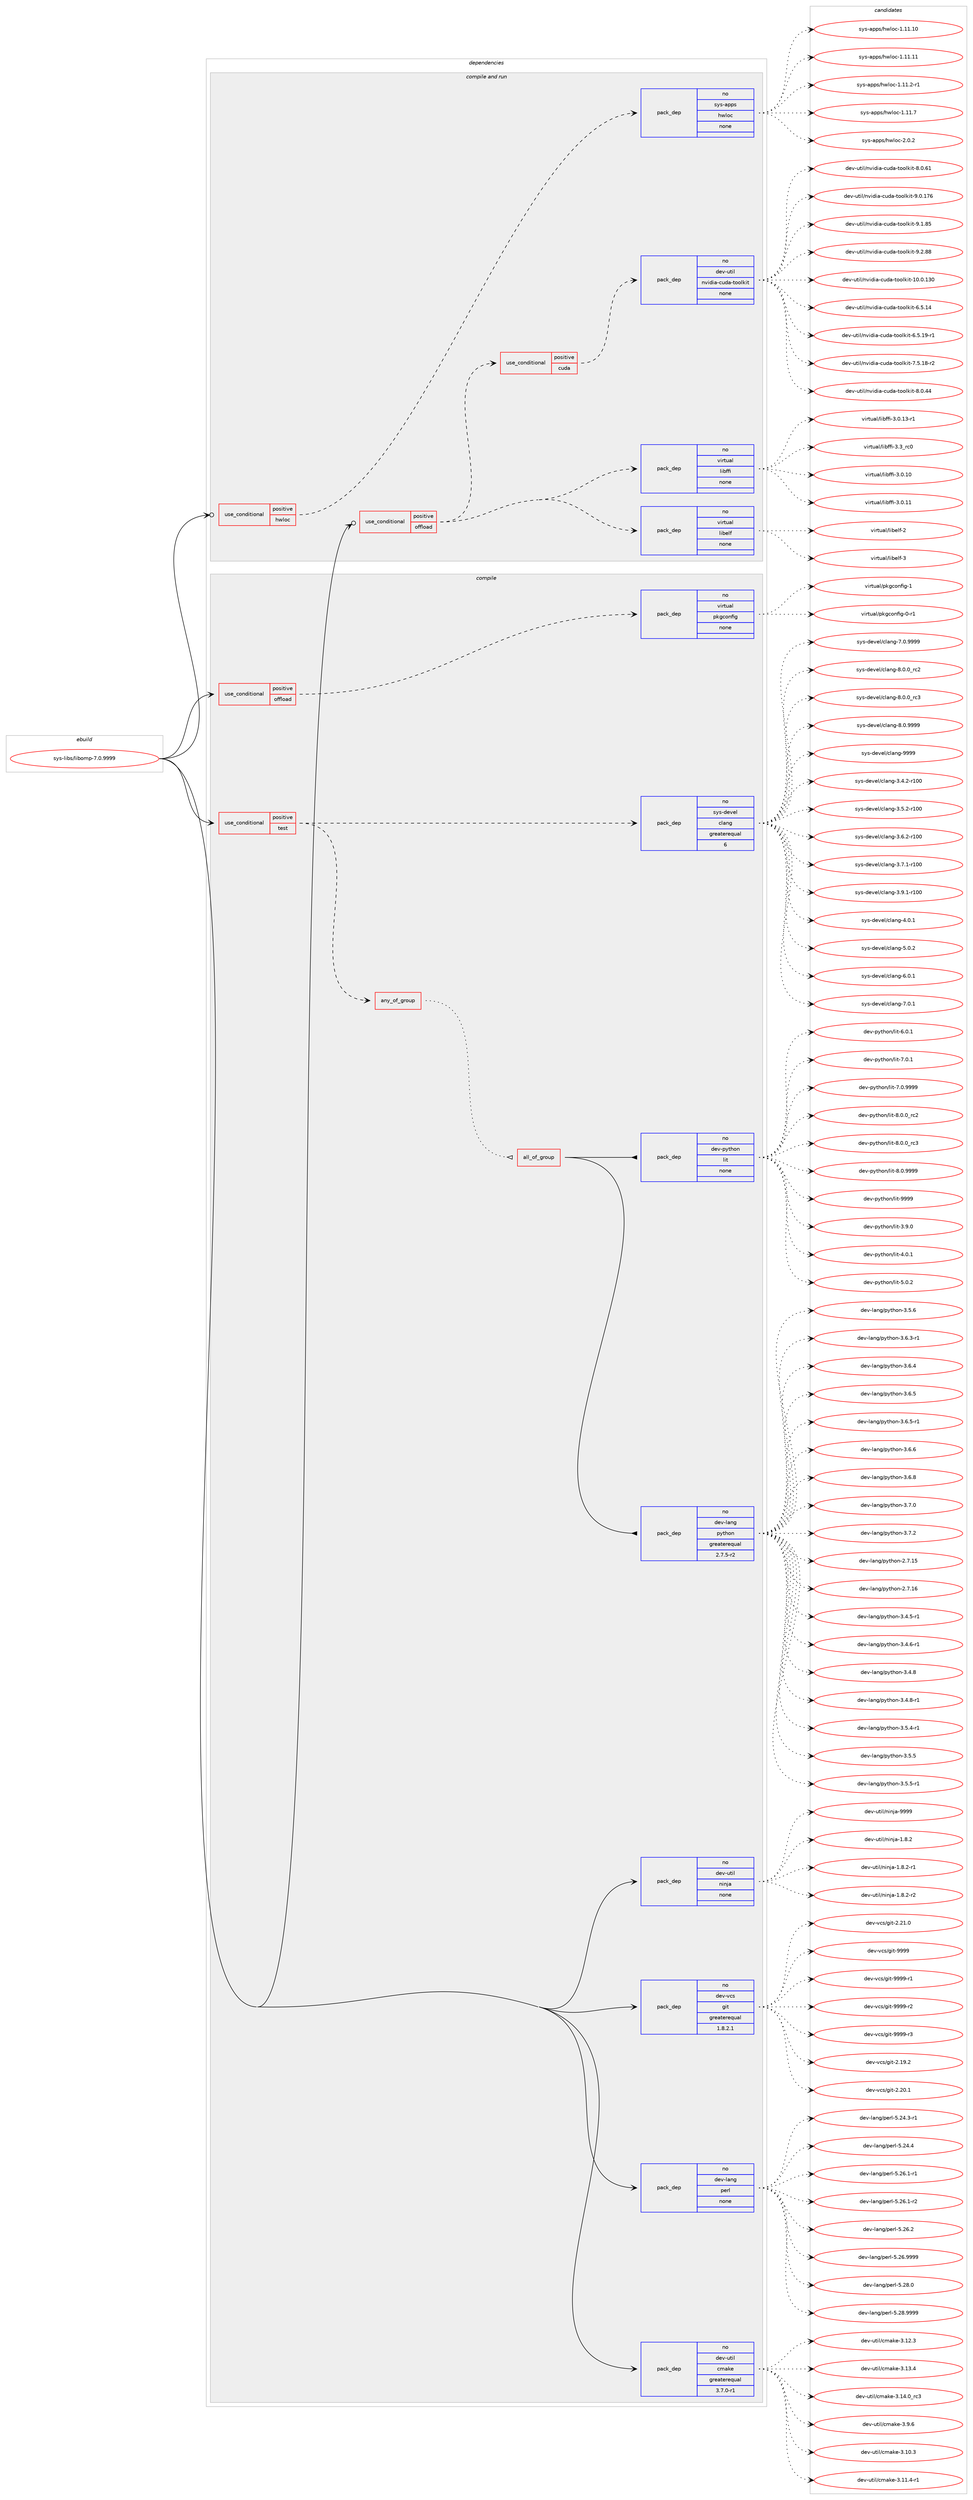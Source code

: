 digraph prolog {

# *************
# Graph options
# *************

newrank=true;
concentrate=true;
compound=true;
graph [rankdir=LR,fontname=Helvetica,fontsize=10,ranksep=1.5];#, ranksep=2.5, nodesep=0.2];
edge  [arrowhead=vee];
node  [fontname=Helvetica,fontsize=10];

# **********
# The ebuild
# **********

subgraph cluster_leftcol {
color=gray;
rank=same;
label=<<i>ebuild</i>>;
id [label="sys-libs/libomp-7.0.9999", color=red, width=4, href="../sys-libs/libomp-7.0.9999.svg"];
}

# ****************
# The dependencies
# ****************

subgraph cluster_midcol {
color=gray;
label=<<i>dependencies</i>>;
subgraph cluster_compile {
fillcolor="#eeeeee";
style=filled;
label=<<i>compile</i>>;
subgraph cond461970 {
dependency1738411 [label=<<TABLE BORDER="0" CELLBORDER="1" CELLSPACING="0" CELLPADDING="4"><TR><TD ROWSPAN="3" CELLPADDING="10">use_conditional</TD></TR><TR><TD>positive</TD></TR><TR><TD>offload</TD></TR></TABLE>>, shape=none, color=red];
subgraph pack1247759 {
dependency1738412 [label=<<TABLE BORDER="0" CELLBORDER="1" CELLSPACING="0" CELLPADDING="4" WIDTH="220"><TR><TD ROWSPAN="6" CELLPADDING="30">pack_dep</TD></TR><TR><TD WIDTH="110">no</TD></TR><TR><TD>virtual</TD></TR><TR><TD>pkgconfig</TD></TR><TR><TD>none</TD></TR><TR><TD></TD></TR></TABLE>>, shape=none, color=blue];
}
dependency1738411:e -> dependency1738412:w [weight=20,style="dashed",arrowhead="vee"];
}
id:e -> dependency1738411:w [weight=20,style="solid",arrowhead="vee"];
subgraph cond461971 {
dependency1738413 [label=<<TABLE BORDER="0" CELLBORDER="1" CELLSPACING="0" CELLPADDING="4"><TR><TD ROWSPAN="3" CELLPADDING="10">use_conditional</TD></TR><TR><TD>positive</TD></TR><TR><TD>test</TD></TR></TABLE>>, shape=none, color=red];
subgraph any27723 {
dependency1738414 [label=<<TABLE BORDER="0" CELLBORDER="1" CELLSPACING="0" CELLPADDING="4"><TR><TD CELLPADDING="10">any_of_group</TD></TR></TABLE>>, shape=none, color=red];subgraph all962 {
dependency1738415 [label=<<TABLE BORDER="0" CELLBORDER="1" CELLSPACING="0" CELLPADDING="4"><TR><TD CELLPADDING="10">all_of_group</TD></TR></TABLE>>, shape=none, color=red];subgraph pack1247760 {
dependency1738416 [label=<<TABLE BORDER="0" CELLBORDER="1" CELLSPACING="0" CELLPADDING="4" WIDTH="220"><TR><TD ROWSPAN="6" CELLPADDING="30">pack_dep</TD></TR><TR><TD WIDTH="110">no</TD></TR><TR><TD>dev-lang</TD></TR><TR><TD>python</TD></TR><TR><TD>greaterequal</TD></TR><TR><TD>2.7.5-r2</TD></TR></TABLE>>, shape=none, color=blue];
}
dependency1738415:e -> dependency1738416:w [weight=20,style="solid",arrowhead="inv"];
subgraph pack1247761 {
dependency1738417 [label=<<TABLE BORDER="0" CELLBORDER="1" CELLSPACING="0" CELLPADDING="4" WIDTH="220"><TR><TD ROWSPAN="6" CELLPADDING="30">pack_dep</TD></TR><TR><TD WIDTH="110">no</TD></TR><TR><TD>dev-python</TD></TR><TR><TD>lit</TD></TR><TR><TD>none</TD></TR><TR><TD></TD></TR></TABLE>>, shape=none, color=blue];
}
dependency1738415:e -> dependency1738417:w [weight=20,style="solid",arrowhead="inv"];
}
dependency1738414:e -> dependency1738415:w [weight=20,style="dotted",arrowhead="oinv"];
}
dependency1738413:e -> dependency1738414:w [weight=20,style="dashed",arrowhead="vee"];
subgraph pack1247762 {
dependency1738418 [label=<<TABLE BORDER="0" CELLBORDER="1" CELLSPACING="0" CELLPADDING="4" WIDTH="220"><TR><TD ROWSPAN="6" CELLPADDING="30">pack_dep</TD></TR><TR><TD WIDTH="110">no</TD></TR><TR><TD>sys-devel</TD></TR><TR><TD>clang</TD></TR><TR><TD>greaterequal</TD></TR><TR><TD>6</TD></TR></TABLE>>, shape=none, color=blue];
}
dependency1738413:e -> dependency1738418:w [weight=20,style="dashed",arrowhead="vee"];
}
id:e -> dependency1738413:w [weight=20,style="solid",arrowhead="vee"];
subgraph pack1247763 {
dependency1738419 [label=<<TABLE BORDER="0" CELLBORDER="1" CELLSPACING="0" CELLPADDING="4" WIDTH="220"><TR><TD ROWSPAN="6" CELLPADDING="30">pack_dep</TD></TR><TR><TD WIDTH="110">no</TD></TR><TR><TD>dev-lang</TD></TR><TR><TD>perl</TD></TR><TR><TD>none</TD></TR><TR><TD></TD></TR></TABLE>>, shape=none, color=blue];
}
id:e -> dependency1738419:w [weight=20,style="solid",arrowhead="vee"];
subgraph pack1247764 {
dependency1738420 [label=<<TABLE BORDER="0" CELLBORDER="1" CELLSPACING="0" CELLPADDING="4" WIDTH="220"><TR><TD ROWSPAN="6" CELLPADDING="30">pack_dep</TD></TR><TR><TD WIDTH="110">no</TD></TR><TR><TD>dev-util</TD></TR><TR><TD>cmake</TD></TR><TR><TD>greaterequal</TD></TR><TR><TD>3.7.0-r1</TD></TR></TABLE>>, shape=none, color=blue];
}
id:e -> dependency1738420:w [weight=20,style="solid",arrowhead="vee"];
subgraph pack1247765 {
dependency1738421 [label=<<TABLE BORDER="0" CELLBORDER="1" CELLSPACING="0" CELLPADDING="4" WIDTH="220"><TR><TD ROWSPAN="6" CELLPADDING="30">pack_dep</TD></TR><TR><TD WIDTH="110">no</TD></TR><TR><TD>dev-util</TD></TR><TR><TD>ninja</TD></TR><TR><TD>none</TD></TR><TR><TD></TD></TR></TABLE>>, shape=none, color=blue];
}
id:e -> dependency1738421:w [weight=20,style="solid",arrowhead="vee"];
subgraph pack1247766 {
dependency1738422 [label=<<TABLE BORDER="0" CELLBORDER="1" CELLSPACING="0" CELLPADDING="4" WIDTH="220"><TR><TD ROWSPAN="6" CELLPADDING="30">pack_dep</TD></TR><TR><TD WIDTH="110">no</TD></TR><TR><TD>dev-vcs</TD></TR><TR><TD>git</TD></TR><TR><TD>greaterequal</TD></TR><TR><TD>1.8.2.1</TD></TR></TABLE>>, shape=none, color=blue];
}
id:e -> dependency1738422:w [weight=20,style="solid",arrowhead="vee"];
}
subgraph cluster_compileandrun {
fillcolor="#eeeeee";
style=filled;
label=<<i>compile and run</i>>;
subgraph cond461972 {
dependency1738423 [label=<<TABLE BORDER="0" CELLBORDER="1" CELLSPACING="0" CELLPADDING="4"><TR><TD ROWSPAN="3" CELLPADDING="10">use_conditional</TD></TR><TR><TD>positive</TD></TR><TR><TD>hwloc</TD></TR></TABLE>>, shape=none, color=red];
subgraph pack1247767 {
dependency1738424 [label=<<TABLE BORDER="0" CELLBORDER="1" CELLSPACING="0" CELLPADDING="4" WIDTH="220"><TR><TD ROWSPAN="6" CELLPADDING="30">pack_dep</TD></TR><TR><TD WIDTH="110">no</TD></TR><TR><TD>sys-apps</TD></TR><TR><TD>hwloc</TD></TR><TR><TD>none</TD></TR><TR><TD></TD></TR></TABLE>>, shape=none, color=blue];
}
dependency1738423:e -> dependency1738424:w [weight=20,style="dashed",arrowhead="vee"];
}
id:e -> dependency1738423:w [weight=20,style="solid",arrowhead="odotvee"];
subgraph cond461973 {
dependency1738425 [label=<<TABLE BORDER="0" CELLBORDER="1" CELLSPACING="0" CELLPADDING="4"><TR><TD ROWSPAN="3" CELLPADDING="10">use_conditional</TD></TR><TR><TD>positive</TD></TR><TR><TD>offload</TD></TR></TABLE>>, shape=none, color=red];
subgraph pack1247768 {
dependency1738426 [label=<<TABLE BORDER="0" CELLBORDER="1" CELLSPACING="0" CELLPADDING="4" WIDTH="220"><TR><TD ROWSPAN="6" CELLPADDING="30">pack_dep</TD></TR><TR><TD WIDTH="110">no</TD></TR><TR><TD>virtual</TD></TR><TR><TD>libelf</TD></TR><TR><TD>none</TD></TR><TR><TD></TD></TR></TABLE>>, shape=none, color=blue];
}
dependency1738425:e -> dependency1738426:w [weight=20,style="dashed",arrowhead="vee"];
subgraph pack1247769 {
dependency1738427 [label=<<TABLE BORDER="0" CELLBORDER="1" CELLSPACING="0" CELLPADDING="4" WIDTH="220"><TR><TD ROWSPAN="6" CELLPADDING="30">pack_dep</TD></TR><TR><TD WIDTH="110">no</TD></TR><TR><TD>virtual</TD></TR><TR><TD>libffi</TD></TR><TR><TD>none</TD></TR><TR><TD></TD></TR></TABLE>>, shape=none, color=blue];
}
dependency1738425:e -> dependency1738427:w [weight=20,style="dashed",arrowhead="vee"];
subgraph cond461974 {
dependency1738428 [label=<<TABLE BORDER="0" CELLBORDER="1" CELLSPACING="0" CELLPADDING="4"><TR><TD ROWSPAN="3" CELLPADDING="10">use_conditional</TD></TR><TR><TD>positive</TD></TR><TR><TD>cuda</TD></TR></TABLE>>, shape=none, color=red];
subgraph pack1247770 {
dependency1738429 [label=<<TABLE BORDER="0" CELLBORDER="1" CELLSPACING="0" CELLPADDING="4" WIDTH="220"><TR><TD ROWSPAN="6" CELLPADDING="30">pack_dep</TD></TR><TR><TD WIDTH="110">no</TD></TR><TR><TD>dev-util</TD></TR><TR><TD>nvidia-cuda-toolkit</TD></TR><TR><TD>none</TD></TR><TR><TD></TD></TR></TABLE>>, shape=none, color=blue];
}
dependency1738428:e -> dependency1738429:w [weight=20,style="dashed",arrowhead="vee"];
}
dependency1738425:e -> dependency1738428:w [weight=20,style="dashed",arrowhead="vee"];
}
id:e -> dependency1738425:w [weight=20,style="solid",arrowhead="odotvee"];
}
subgraph cluster_run {
fillcolor="#eeeeee";
style=filled;
label=<<i>run</i>>;
}
}

# **************
# The candidates
# **************

subgraph cluster_choices {
rank=same;
color=gray;
label=<<i>candidates</i>>;

subgraph choice1247759 {
color=black;
nodesep=1;
choice11810511411611797108471121071039911111010210510345484511449 [label="virtual/pkgconfig-0-r1", color=red, width=4,href="../virtual/pkgconfig-0-r1.svg"];
choice1181051141161179710847112107103991111101021051034549 [label="virtual/pkgconfig-1", color=red, width=4,href="../virtual/pkgconfig-1.svg"];
dependency1738412:e -> choice11810511411611797108471121071039911111010210510345484511449:w [style=dotted,weight="100"];
dependency1738412:e -> choice1181051141161179710847112107103991111101021051034549:w [style=dotted,weight="100"];
}
subgraph choice1247760 {
color=black;
nodesep=1;
choice10010111845108971101034711212111610411111045504655464953 [label="dev-lang/python-2.7.15", color=red, width=4,href="../dev-lang/python-2.7.15.svg"];
choice10010111845108971101034711212111610411111045504655464954 [label="dev-lang/python-2.7.16", color=red, width=4,href="../dev-lang/python-2.7.16.svg"];
choice1001011184510897110103471121211161041111104551465246534511449 [label="dev-lang/python-3.4.5-r1", color=red, width=4,href="../dev-lang/python-3.4.5-r1.svg"];
choice1001011184510897110103471121211161041111104551465246544511449 [label="dev-lang/python-3.4.6-r1", color=red, width=4,href="../dev-lang/python-3.4.6-r1.svg"];
choice100101118451089711010347112121116104111110455146524656 [label="dev-lang/python-3.4.8", color=red, width=4,href="../dev-lang/python-3.4.8.svg"];
choice1001011184510897110103471121211161041111104551465246564511449 [label="dev-lang/python-3.4.8-r1", color=red, width=4,href="../dev-lang/python-3.4.8-r1.svg"];
choice1001011184510897110103471121211161041111104551465346524511449 [label="dev-lang/python-3.5.4-r1", color=red, width=4,href="../dev-lang/python-3.5.4-r1.svg"];
choice100101118451089711010347112121116104111110455146534653 [label="dev-lang/python-3.5.5", color=red, width=4,href="../dev-lang/python-3.5.5.svg"];
choice1001011184510897110103471121211161041111104551465346534511449 [label="dev-lang/python-3.5.5-r1", color=red, width=4,href="../dev-lang/python-3.5.5-r1.svg"];
choice100101118451089711010347112121116104111110455146534654 [label="dev-lang/python-3.5.6", color=red, width=4,href="../dev-lang/python-3.5.6.svg"];
choice1001011184510897110103471121211161041111104551465446514511449 [label="dev-lang/python-3.6.3-r1", color=red, width=4,href="../dev-lang/python-3.6.3-r1.svg"];
choice100101118451089711010347112121116104111110455146544652 [label="dev-lang/python-3.6.4", color=red, width=4,href="../dev-lang/python-3.6.4.svg"];
choice100101118451089711010347112121116104111110455146544653 [label="dev-lang/python-3.6.5", color=red, width=4,href="../dev-lang/python-3.6.5.svg"];
choice1001011184510897110103471121211161041111104551465446534511449 [label="dev-lang/python-3.6.5-r1", color=red, width=4,href="../dev-lang/python-3.6.5-r1.svg"];
choice100101118451089711010347112121116104111110455146544654 [label="dev-lang/python-3.6.6", color=red, width=4,href="../dev-lang/python-3.6.6.svg"];
choice100101118451089711010347112121116104111110455146544656 [label="dev-lang/python-3.6.8", color=red, width=4,href="../dev-lang/python-3.6.8.svg"];
choice100101118451089711010347112121116104111110455146554648 [label="dev-lang/python-3.7.0", color=red, width=4,href="../dev-lang/python-3.7.0.svg"];
choice100101118451089711010347112121116104111110455146554650 [label="dev-lang/python-3.7.2", color=red, width=4,href="../dev-lang/python-3.7.2.svg"];
dependency1738416:e -> choice10010111845108971101034711212111610411111045504655464953:w [style=dotted,weight="100"];
dependency1738416:e -> choice10010111845108971101034711212111610411111045504655464954:w [style=dotted,weight="100"];
dependency1738416:e -> choice1001011184510897110103471121211161041111104551465246534511449:w [style=dotted,weight="100"];
dependency1738416:e -> choice1001011184510897110103471121211161041111104551465246544511449:w [style=dotted,weight="100"];
dependency1738416:e -> choice100101118451089711010347112121116104111110455146524656:w [style=dotted,weight="100"];
dependency1738416:e -> choice1001011184510897110103471121211161041111104551465246564511449:w [style=dotted,weight="100"];
dependency1738416:e -> choice1001011184510897110103471121211161041111104551465346524511449:w [style=dotted,weight="100"];
dependency1738416:e -> choice100101118451089711010347112121116104111110455146534653:w [style=dotted,weight="100"];
dependency1738416:e -> choice1001011184510897110103471121211161041111104551465346534511449:w [style=dotted,weight="100"];
dependency1738416:e -> choice100101118451089711010347112121116104111110455146534654:w [style=dotted,weight="100"];
dependency1738416:e -> choice1001011184510897110103471121211161041111104551465446514511449:w [style=dotted,weight="100"];
dependency1738416:e -> choice100101118451089711010347112121116104111110455146544652:w [style=dotted,weight="100"];
dependency1738416:e -> choice100101118451089711010347112121116104111110455146544653:w [style=dotted,weight="100"];
dependency1738416:e -> choice1001011184510897110103471121211161041111104551465446534511449:w [style=dotted,weight="100"];
dependency1738416:e -> choice100101118451089711010347112121116104111110455146544654:w [style=dotted,weight="100"];
dependency1738416:e -> choice100101118451089711010347112121116104111110455146544656:w [style=dotted,weight="100"];
dependency1738416:e -> choice100101118451089711010347112121116104111110455146554648:w [style=dotted,weight="100"];
dependency1738416:e -> choice100101118451089711010347112121116104111110455146554650:w [style=dotted,weight="100"];
}
subgraph choice1247761 {
color=black;
nodesep=1;
choice1001011184511212111610411111047108105116455146574648 [label="dev-python/lit-3.9.0", color=red, width=4,href="../dev-python/lit-3.9.0.svg"];
choice1001011184511212111610411111047108105116455246484649 [label="dev-python/lit-4.0.1", color=red, width=4,href="../dev-python/lit-4.0.1.svg"];
choice1001011184511212111610411111047108105116455346484650 [label="dev-python/lit-5.0.2", color=red, width=4,href="../dev-python/lit-5.0.2.svg"];
choice1001011184511212111610411111047108105116455446484649 [label="dev-python/lit-6.0.1", color=red, width=4,href="../dev-python/lit-6.0.1.svg"];
choice1001011184511212111610411111047108105116455546484649 [label="dev-python/lit-7.0.1", color=red, width=4,href="../dev-python/lit-7.0.1.svg"];
choice1001011184511212111610411111047108105116455546484657575757 [label="dev-python/lit-7.0.9999", color=red, width=4,href="../dev-python/lit-7.0.9999.svg"];
choice1001011184511212111610411111047108105116455646484648951149950 [label="dev-python/lit-8.0.0_rc2", color=red, width=4,href="../dev-python/lit-8.0.0_rc2.svg"];
choice1001011184511212111610411111047108105116455646484648951149951 [label="dev-python/lit-8.0.0_rc3", color=red, width=4,href="../dev-python/lit-8.0.0_rc3.svg"];
choice1001011184511212111610411111047108105116455646484657575757 [label="dev-python/lit-8.0.9999", color=red, width=4,href="../dev-python/lit-8.0.9999.svg"];
choice10010111845112121116104111110471081051164557575757 [label="dev-python/lit-9999", color=red, width=4,href="../dev-python/lit-9999.svg"];
dependency1738417:e -> choice1001011184511212111610411111047108105116455146574648:w [style=dotted,weight="100"];
dependency1738417:e -> choice1001011184511212111610411111047108105116455246484649:w [style=dotted,weight="100"];
dependency1738417:e -> choice1001011184511212111610411111047108105116455346484650:w [style=dotted,weight="100"];
dependency1738417:e -> choice1001011184511212111610411111047108105116455446484649:w [style=dotted,weight="100"];
dependency1738417:e -> choice1001011184511212111610411111047108105116455546484649:w [style=dotted,weight="100"];
dependency1738417:e -> choice1001011184511212111610411111047108105116455546484657575757:w [style=dotted,weight="100"];
dependency1738417:e -> choice1001011184511212111610411111047108105116455646484648951149950:w [style=dotted,weight="100"];
dependency1738417:e -> choice1001011184511212111610411111047108105116455646484648951149951:w [style=dotted,weight="100"];
dependency1738417:e -> choice1001011184511212111610411111047108105116455646484657575757:w [style=dotted,weight="100"];
dependency1738417:e -> choice10010111845112121116104111110471081051164557575757:w [style=dotted,weight="100"];
}
subgraph choice1247762 {
color=black;
nodesep=1;
choice1151211154510010111810110847991089711010345514652465045114494848 [label="sys-devel/clang-3.4.2-r100", color=red, width=4,href="../sys-devel/clang-3.4.2-r100.svg"];
choice1151211154510010111810110847991089711010345514653465045114494848 [label="sys-devel/clang-3.5.2-r100", color=red, width=4,href="../sys-devel/clang-3.5.2-r100.svg"];
choice1151211154510010111810110847991089711010345514654465045114494848 [label="sys-devel/clang-3.6.2-r100", color=red, width=4,href="../sys-devel/clang-3.6.2-r100.svg"];
choice1151211154510010111810110847991089711010345514655464945114494848 [label="sys-devel/clang-3.7.1-r100", color=red, width=4,href="../sys-devel/clang-3.7.1-r100.svg"];
choice1151211154510010111810110847991089711010345514657464945114494848 [label="sys-devel/clang-3.9.1-r100", color=red, width=4,href="../sys-devel/clang-3.9.1-r100.svg"];
choice11512111545100101118101108479910897110103455246484649 [label="sys-devel/clang-4.0.1", color=red, width=4,href="../sys-devel/clang-4.0.1.svg"];
choice11512111545100101118101108479910897110103455346484650 [label="sys-devel/clang-5.0.2", color=red, width=4,href="../sys-devel/clang-5.0.2.svg"];
choice11512111545100101118101108479910897110103455446484649 [label="sys-devel/clang-6.0.1", color=red, width=4,href="../sys-devel/clang-6.0.1.svg"];
choice11512111545100101118101108479910897110103455546484649 [label="sys-devel/clang-7.0.1", color=red, width=4,href="../sys-devel/clang-7.0.1.svg"];
choice11512111545100101118101108479910897110103455546484657575757 [label="sys-devel/clang-7.0.9999", color=red, width=4,href="../sys-devel/clang-7.0.9999.svg"];
choice11512111545100101118101108479910897110103455646484648951149950 [label="sys-devel/clang-8.0.0_rc2", color=red, width=4,href="../sys-devel/clang-8.0.0_rc2.svg"];
choice11512111545100101118101108479910897110103455646484648951149951 [label="sys-devel/clang-8.0.0_rc3", color=red, width=4,href="../sys-devel/clang-8.0.0_rc3.svg"];
choice11512111545100101118101108479910897110103455646484657575757 [label="sys-devel/clang-8.0.9999", color=red, width=4,href="../sys-devel/clang-8.0.9999.svg"];
choice115121115451001011181011084799108971101034557575757 [label="sys-devel/clang-9999", color=red, width=4,href="../sys-devel/clang-9999.svg"];
dependency1738418:e -> choice1151211154510010111810110847991089711010345514652465045114494848:w [style=dotted,weight="100"];
dependency1738418:e -> choice1151211154510010111810110847991089711010345514653465045114494848:w [style=dotted,weight="100"];
dependency1738418:e -> choice1151211154510010111810110847991089711010345514654465045114494848:w [style=dotted,weight="100"];
dependency1738418:e -> choice1151211154510010111810110847991089711010345514655464945114494848:w [style=dotted,weight="100"];
dependency1738418:e -> choice1151211154510010111810110847991089711010345514657464945114494848:w [style=dotted,weight="100"];
dependency1738418:e -> choice11512111545100101118101108479910897110103455246484649:w [style=dotted,weight="100"];
dependency1738418:e -> choice11512111545100101118101108479910897110103455346484650:w [style=dotted,weight="100"];
dependency1738418:e -> choice11512111545100101118101108479910897110103455446484649:w [style=dotted,weight="100"];
dependency1738418:e -> choice11512111545100101118101108479910897110103455546484649:w [style=dotted,weight="100"];
dependency1738418:e -> choice11512111545100101118101108479910897110103455546484657575757:w [style=dotted,weight="100"];
dependency1738418:e -> choice11512111545100101118101108479910897110103455646484648951149950:w [style=dotted,weight="100"];
dependency1738418:e -> choice11512111545100101118101108479910897110103455646484648951149951:w [style=dotted,weight="100"];
dependency1738418:e -> choice11512111545100101118101108479910897110103455646484657575757:w [style=dotted,weight="100"];
dependency1738418:e -> choice115121115451001011181011084799108971101034557575757:w [style=dotted,weight="100"];
}
subgraph choice1247763 {
color=black;
nodesep=1;
choice100101118451089711010347112101114108455346505246514511449 [label="dev-lang/perl-5.24.3-r1", color=red, width=4,href="../dev-lang/perl-5.24.3-r1.svg"];
choice10010111845108971101034711210111410845534650524652 [label="dev-lang/perl-5.24.4", color=red, width=4,href="../dev-lang/perl-5.24.4.svg"];
choice100101118451089711010347112101114108455346505446494511449 [label="dev-lang/perl-5.26.1-r1", color=red, width=4,href="../dev-lang/perl-5.26.1-r1.svg"];
choice100101118451089711010347112101114108455346505446494511450 [label="dev-lang/perl-5.26.1-r2", color=red, width=4,href="../dev-lang/perl-5.26.1-r2.svg"];
choice10010111845108971101034711210111410845534650544650 [label="dev-lang/perl-5.26.2", color=red, width=4,href="../dev-lang/perl-5.26.2.svg"];
choice10010111845108971101034711210111410845534650544657575757 [label="dev-lang/perl-5.26.9999", color=red, width=4,href="../dev-lang/perl-5.26.9999.svg"];
choice10010111845108971101034711210111410845534650564648 [label="dev-lang/perl-5.28.0", color=red, width=4,href="../dev-lang/perl-5.28.0.svg"];
choice10010111845108971101034711210111410845534650564657575757 [label="dev-lang/perl-5.28.9999", color=red, width=4,href="../dev-lang/perl-5.28.9999.svg"];
dependency1738419:e -> choice100101118451089711010347112101114108455346505246514511449:w [style=dotted,weight="100"];
dependency1738419:e -> choice10010111845108971101034711210111410845534650524652:w [style=dotted,weight="100"];
dependency1738419:e -> choice100101118451089711010347112101114108455346505446494511449:w [style=dotted,weight="100"];
dependency1738419:e -> choice100101118451089711010347112101114108455346505446494511450:w [style=dotted,weight="100"];
dependency1738419:e -> choice10010111845108971101034711210111410845534650544650:w [style=dotted,weight="100"];
dependency1738419:e -> choice10010111845108971101034711210111410845534650544657575757:w [style=dotted,weight="100"];
dependency1738419:e -> choice10010111845108971101034711210111410845534650564648:w [style=dotted,weight="100"];
dependency1738419:e -> choice10010111845108971101034711210111410845534650564657575757:w [style=dotted,weight="100"];
}
subgraph choice1247764 {
color=black;
nodesep=1;
choice1001011184511711610510847991099710710145514649484651 [label="dev-util/cmake-3.10.3", color=red, width=4,href="../dev-util/cmake-3.10.3.svg"];
choice10010111845117116105108479910997107101455146494946524511449 [label="dev-util/cmake-3.11.4-r1", color=red, width=4,href="../dev-util/cmake-3.11.4-r1.svg"];
choice1001011184511711610510847991099710710145514649504651 [label="dev-util/cmake-3.12.3", color=red, width=4,href="../dev-util/cmake-3.12.3.svg"];
choice1001011184511711610510847991099710710145514649514652 [label="dev-util/cmake-3.13.4", color=red, width=4,href="../dev-util/cmake-3.13.4.svg"];
choice1001011184511711610510847991099710710145514649524648951149951 [label="dev-util/cmake-3.14.0_rc3", color=red, width=4,href="../dev-util/cmake-3.14.0_rc3.svg"];
choice10010111845117116105108479910997107101455146574654 [label="dev-util/cmake-3.9.6", color=red, width=4,href="../dev-util/cmake-3.9.6.svg"];
dependency1738420:e -> choice1001011184511711610510847991099710710145514649484651:w [style=dotted,weight="100"];
dependency1738420:e -> choice10010111845117116105108479910997107101455146494946524511449:w [style=dotted,weight="100"];
dependency1738420:e -> choice1001011184511711610510847991099710710145514649504651:w [style=dotted,weight="100"];
dependency1738420:e -> choice1001011184511711610510847991099710710145514649514652:w [style=dotted,weight="100"];
dependency1738420:e -> choice1001011184511711610510847991099710710145514649524648951149951:w [style=dotted,weight="100"];
dependency1738420:e -> choice10010111845117116105108479910997107101455146574654:w [style=dotted,weight="100"];
}
subgraph choice1247765 {
color=black;
nodesep=1;
choice100101118451171161051084711010511010697454946564650 [label="dev-util/ninja-1.8.2", color=red, width=4,href="../dev-util/ninja-1.8.2.svg"];
choice1001011184511711610510847110105110106974549465646504511449 [label="dev-util/ninja-1.8.2-r1", color=red, width=4,href="../dev-util/ninja-1.8.2-r1.svg"];
choice1001011184511711610510847110105110106974549465646504511450 [label="dev-util/ninja-1.8.2-r2", color=red, width=4,href="../dev-util/ninja-1.8.2-r2.svg"];
choice1001011184511711610510847110105110106974557575757 [label="dev-util/ninja-9999", color=red, width=4,href="../dev-util/ninja-9999.svg"];
dependency1738421:e -> choice100101118451171161051084711010511010697454946564650:w [style=dotted,weight="100"];
dependency1738421:e -> choice1001011184511711610510847110105110106974549465646504511449:w [style=dotted,weight="100"];
dependency1738421:e -> choice1001011184511711610510847110105110106974549465646504511450:w [style=dotted,weight="100"];
dependency1738421:e -> choice1001011184511711610510847110105110106974557575757:w [style=dotted,weight="100"];
}
subgraph choice1247766 {
color=black;
nodesep=1;
choice10010111845118991154710310511645504649574650 [label="dev-vcs/git-2.19.2", color=red, width=4,href="../dev-vcs/git-2.19.2.svg"];
choice10010111845118991154710310511645504650484649 [label="dev-vcs/git-2.20.1", color=red, width=4,href="../dev-vcs/git-2.20.1.svg"];
choice10010111845118991154710310511645504650494648 [label="dev-vcs/git-2.21.0", color=red, width=4,href="../dev-vcs/git-2.21.0.svg"];
choice1001011184511899115471031051164557575757 [label="dev-vcs/git-9999", color=red, width=4,href="../dev-vcs/git-9999.svg"];
choice10010111845118991154710310511645575757574511449 [label="dev-vcs/git-9999-r1", color=red, width=4,href="../dev-vcs/git-9999-r1.svg"];
choice10010111845118991154710310511645575757574511450 [label="dev-vcs/git-9999-r2", color=red, width=4,href="../dev-vcs/git-9999-r2.svg"];
choice10010111845118991154710310511645575757574511451 [label="dev-vcs/git-9999-r3", color=red, width=4,href="../dev-vcs/git-9999-r3.svg"];
dependency1738422:e -> choice10010111845118991154710310511645504649574650:w [style=dotted,weight="100"];
dependency1738422:e -> choice10010111845118991154710310511645504650484649:w [style=dotted,weight="100"];
dependency1738422:e -> choice10010111845118991154710310511645504650494648:w [style=dotted,weight="100"];
dependency1738422:e -> choice1001011184511899115471031051164557575757:w [style=dotted,weight="100"];
dependency1738422:e -> choice10010111845118991154710310511645575757574511449:w [style=dotted,weight="100"];
dependency1738422:e -> choice10010111845118991154710310511645575757574511450:w [style=dotted,weight="100"];
dependency1738422:e -> choice10010111845118991154710310511645575757574511451:w [style=dotted,weight="100"];
}
subgraph choice1247767 {
color=black;
nodesep=1;
choice115121115459711211211547104119108111994549464949464948 [label="sys-apps/hwloc-1.11.10", color=red, width=4,href="../sys-apps/hwloc-1.11.10.svg"];
choice115121115459711211211547104119108111994549464949464949 [label="sys-apps/hwloc-1.11.11", color=red, width=4,href="../sys-apps/hwloc-1.11.11.svg"];
choice11512111545971121121154710411910811199454946494946504511449 [label="sys-apps/hwloc-1.11.2-r1", color=red, width=4,href="../sys-apps/hwloc-1.11.2-r1.svg"];
choice1151211154597112112115471041191081119945494649494655 [label="sys-apps/hwloc-1.11.7", color=red, width=4,href="../sys-apps/hwloc-1.11.7.svg"];
choice11512111545971121121154710411910811199455046484650 [label="sys-apps/hwloc-2.0.2", color=red, width=4,href="../sys-apps/hwloc-2.0.2.svg"];
dependency1738424:e -> choice115121115459711211211547104119108111994549464949464948:w [style=dotted,weight="100"];
dependency1738424:e -> choice115121115459711211211547104119108111994549464949464949:w [style=dotted,weight="100"];
dependency1738424:e -> choice11512111545971121121154710411910811199454946494946504511449:w [style=dotted,weight="100"];
dependency1738424:e -> choice1151211154597112112115471041191081119945494649494655:w [style=dotted,weight="100"];
dependency1738424:e -> choice11512111545971121121154710411910811199455046484650:w [style=dotted,weight="100"];
}
subgraph choice1247768 {
color=black;
nodesep=1;
choice1181051141161179710847108105981011081024550 [label="virtual/libelf-2", color=red, width=4,href="../virtual/libelf-2.svg"];
choice1181051141161179710847108105981011081024551 [label="virtual/libelf-3", color=red, width=4,href="../virtual/libelf-3.svg"];
dependency1738426:e -> choice1181051141161179710847108105981011081024550:w [style=dotted,weight="100"];
dependency1738426:e -> choice1181051141161179710847108105981011081024551:w [style=dotted,weight="100"];
}
subgraph choice1247769 {
color=black;
nodesep=1;
choice11810511411611797108471081059810210210545514648464948 [label="virtual/libffi-3.0.10", color=red, width=4,href="../virtual/libffi-3.0.10.svg"];
choice11810511411611797108471081059810210210545514648464949 [label="virtual/libffi-3.0.11", color=red, width=4,href="../virtual/libffi-3.0.11.svg"];
choice118105114116117971084710810598102102105455146484649514511449 [label="virtual/libffi-3.0.13-r1", color=red, width=4,href="../virtual/libffi-3.0.13-r1.svg"];
choice11810511411611797108471081059810210210545514651951149948 [label="virtual/libffi-3.3_rc0", color=red, width=4,href="../virtual/libffi-3.3_rc0.svg"];
dependency1738427:e -> choice11810511411611797108471081059810210210545514648464948:w [style=dotted,weight="100"];
dependency1738427:e -> choice11810511411611797108471081059810210210545514648464949:w [style=dotted,weight="100"];
dependency1738427:e -> choice118105114116117971084710810598102102105455146484649514511449:w [style=dotted,weight="100"];
dependency1738427:e -> choice11810511411611797108471081059810210210545514651951149948:w [style=dotted,weight="100"];
}
subgraph choice1247770 {
color=black;
nodesep=1;
choice10010111845117116105108471101181051001059745991171009745116111111108107105116454948464846495148 [label="dev-util/nvidia-cuda-toolkit-10.0.130", color=red, width=4,href="../dev-util/nvidia-cuda-toolkit-10.0.130.svg"];
choice1001011184511711610510847110118105100105974599117100974511611111110810710511645544653464952 [label="dev-util/nvidia-cuda-toolkit-6.5.14", color=red, width=4,href="../dev-util/nvidia-cuda-toolkit-6.5.14.svg"];
choice10010111845117116105108471101181051001059745991171009745116111111108107105116455446534649574511449 [label="dev-util/nvidia-cuda-toolkit-6.5.19-r1", color=red, width=4,href="../dev-util/nvidia-cuda-toolkit-6.5.19-r1.svg"];
choice10010111845117116105108471101181051001059745991171009745116111111108107105116455546534649564511450 [label="dev-util/nvidia-cuda-toolkit-7.5.18-r2", color=red, width=4,href="../dev-util/nvidia-cuda-toolkit-7.5.18-r2.svg"];
choice1001011184511711610510847110118105100105974599117100974511611111110810710511645564648465252 [label="dev-util/nvidia-cuda-toolkit-8.0.44", color=red, width=4,href="../dev-util/nvidia-cuda-toolkit-8.0.44.svg"];
choice1001011184511711610510847110118105100105974599117100974511611111110810710511645564648465449 [label="dev-util/nvidia-cuda-toolkit-8.0.61", color=red, width=4,href="../dev-util/nvidia-cuda-toolkit-8.0.61.svg"];
choice100101118451171161051084711011810510010597459911710097451161111111081071051164557464846495554 [label="dev-util/nvidia-cuda-toolkit-9.0.176", color=red, width=4,href="../dev-util/nvidia-cuda-toolkit-9.0.176.svg"];
choice1001011184511711610510847110118105100105974599117100974511611111110810710511645574649465653 [label="dev-util/nvidia-cuda-toolkit-9.1.85", color=red, width=4,href="../dev-util/nvidia-cuda-toolkit-9.1.85.svg"];
choice1001011184511711610510847110118105100105974599117100974511611111110810710511645574650465656 [label="dev-util/nvidia-cuda-toolkit-9.2.88", color=red, width=4,href="../dev-util/nvidia-cuda-toolkit-9.2.88.svg"];
dependency1738429:e -> choice10010111845117116105108471101181051001059745991171009745116111111108107105116454948464846495148:w [style=dotted,weight="100"];
dependency1738429:e -> choice1001011184511711610510847110118105100105974599117100974511611111110810710511645544653464952:w [style=dotted,weight="100"];
dependency1738429:e -> choice10010111845117116105108471101181051001059745991171009745116111111108107105116455446534649574511449:w [style=dotted,weight="100"];
dependency1738429:e -> choice10010111845117116105108471101181051001059745991171009745116111111108107105116455546534649564511450:w [style=dotted,weight="100"];
dependency1738429:e -> choice1001011184511711610510847110118105100105974599117100974511611111110810710511645564648465252:w [style=dotted,weight="100"];
dependency1738429:e -> choice1001011184511711610510847110118105100105974599117100974511611111110810710511645564648465449:w [style=dotted,weight="100"];
dependency1738429:e -> choice100101118451171161051084711011810510010597459911710097451161111111081071051164557464846495554:w [style=dotted,weight="100"];
dependency1738429:e -> choice1001011184511711610510847110118105100105974599117100974511611111110810710511645574649465653:w [style=dotted,weight="100"];
dependency1738429:e -> choice1001011184511711610510847110118105100105974599117100974511611111110810710511645574650465656:w [style=dotted,weight="100"];
}
}

}
